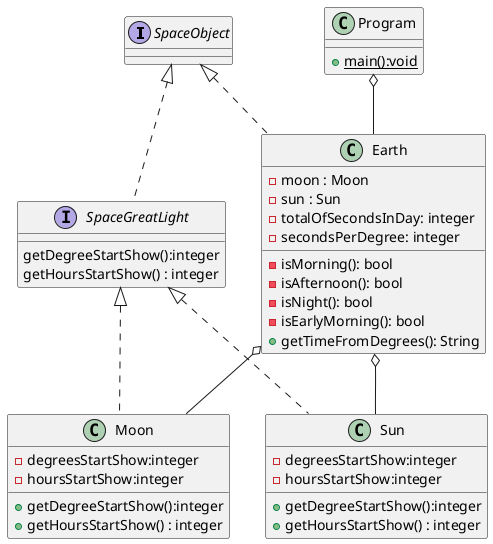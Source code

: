 @startuml
interface SpaceObject{}

interface SpaceGreatLight {
    getDegreeStartShow():integer
    getHoursStartShow() : integer
}
class Moon{
  - degreesStartShow:integer
  - hoursStartShow:integer
  + getDegreeStartShow():integer
  + getHoursStartShow() : integer
}
class Sun{
  - degreesStartShow:integer
  - hoursStartShow:integer
  + getDegreeStartShow():integer
  + getHoursStartShow() : integer
}

class Earth {
  - moon : Moon
  - sun : Sun
  - totalOfSecondsInDay: integer
  - secondsPerDegree: integer

  - isMorning(): bool
  - isAfternoon(): bool
  - isNight(): bool
  - isEarlyMorning(): bool
  + getTimeFromDegrees(): String
}

class Program{
  + {static} main():void
}

SpaceObject     <|.. SpaceGreatLight
SpaceGreatLight <|.. Moon 
SpaceGreatLight <|.. Sun 
SpaceObject     <|.. Earth
Program         o--  Earth
Earth         o--  Moon
Earth         o--  Sun


@enduml
